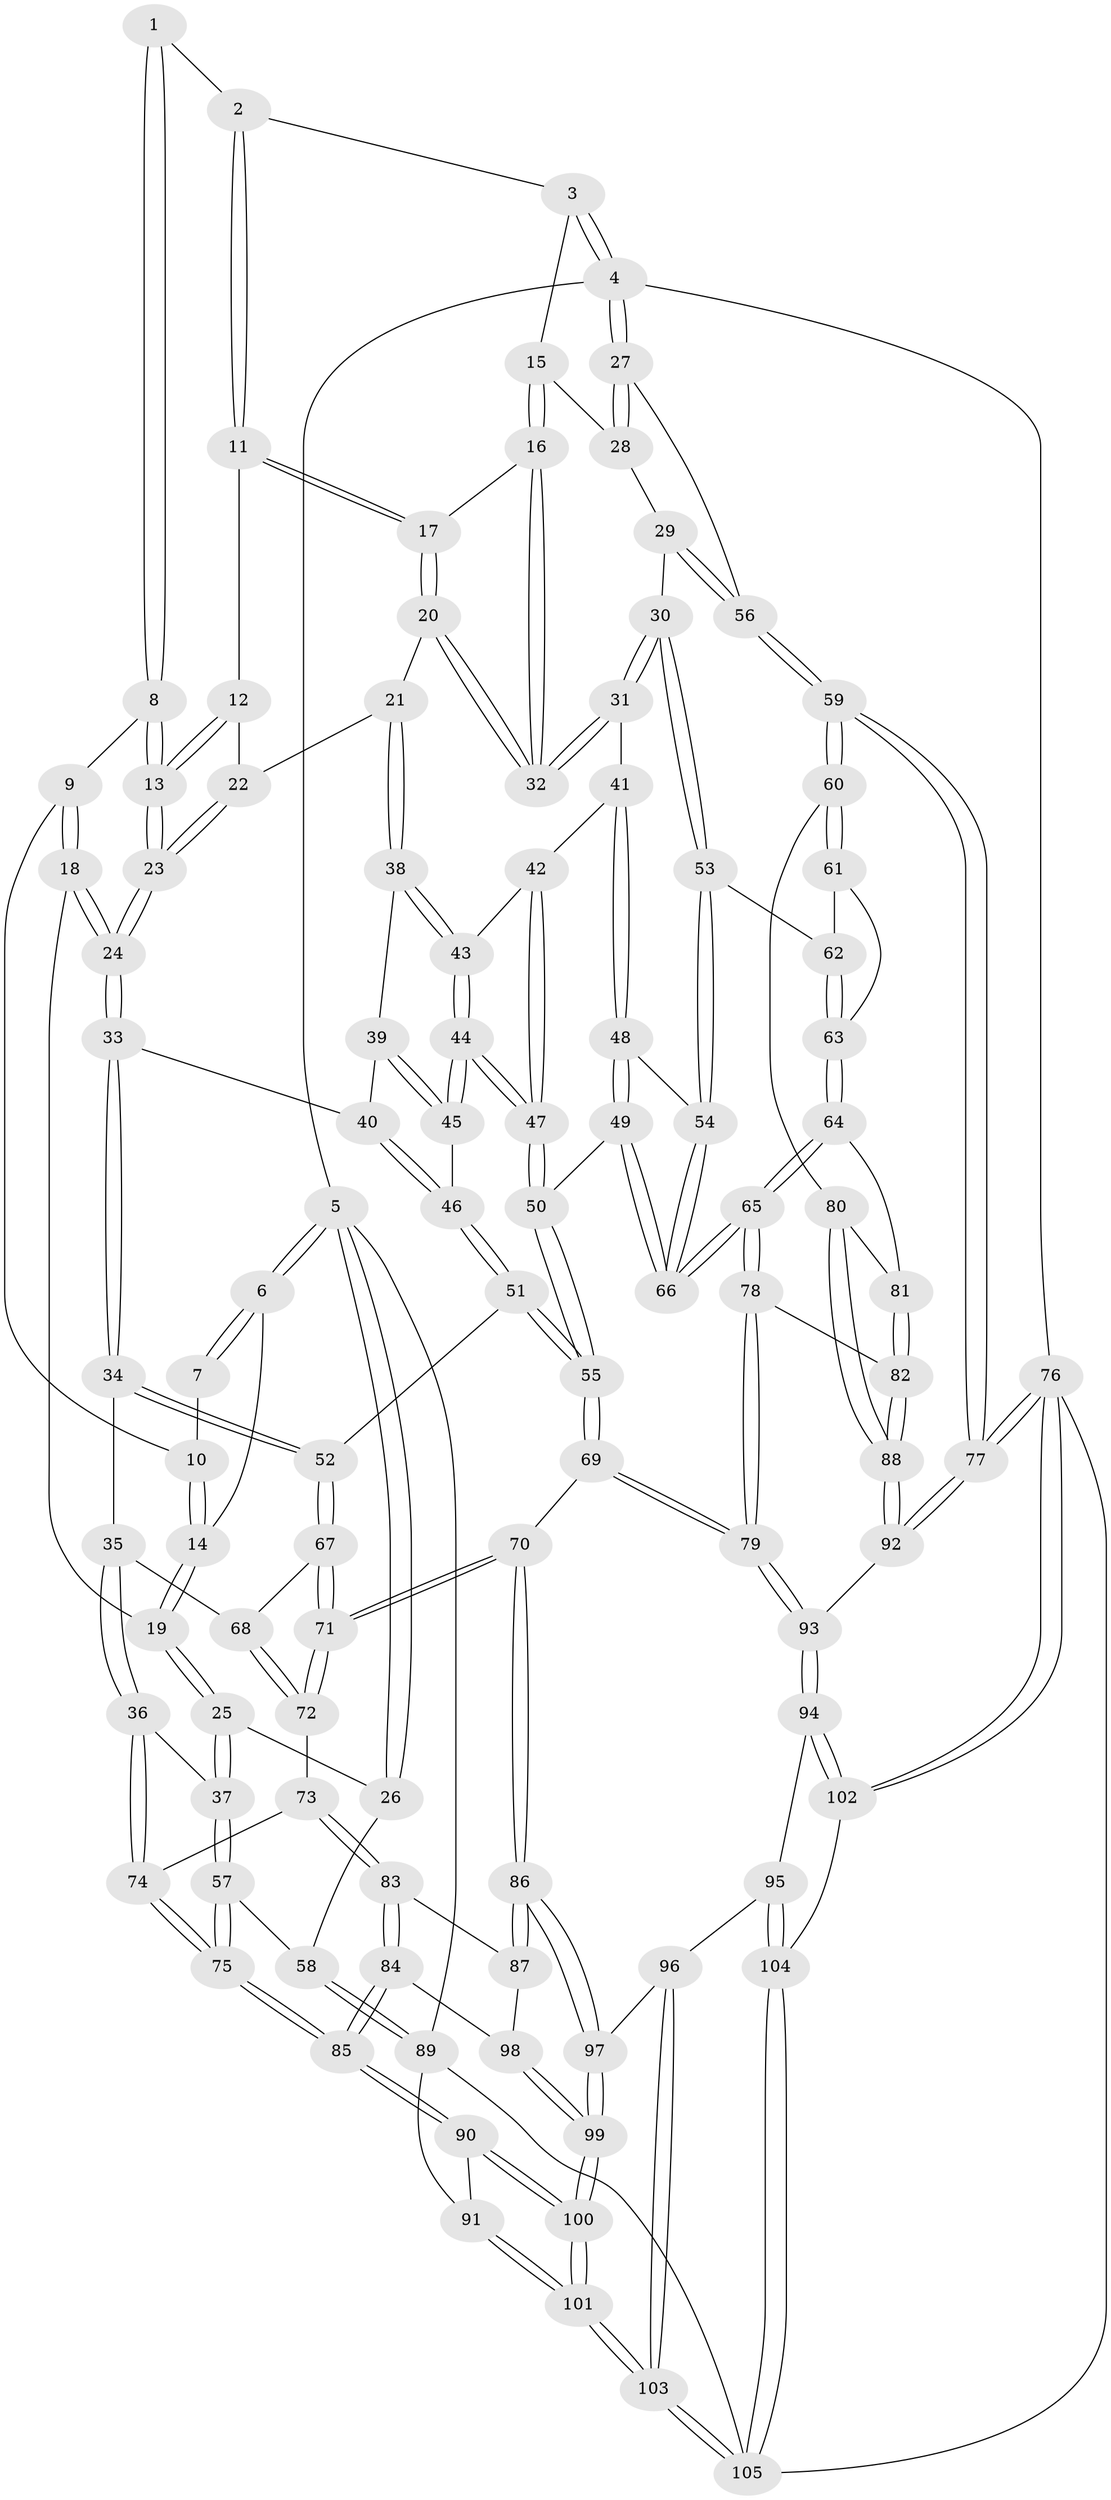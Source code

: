 // Generated by graph-tools (version 1.1) at 2025/03/03/09/25 03:03:25]
// undirected, 105 vertices, 259 edges
graph export_dot {
graph [start="1"]
  node [color=gray90,style=filled];
  1 [pos="+0.4069345259927464+0"];
  2 [pos="+0.6154851612307864+0"];
  3 [pos="+1+0"];
  4 [pos="+1+0"];
  5 [pos="+0+0"];
  6 [pos="+0+0"];
  7 [pos="+0.2737749404325092+0"];
  8 [pos="+0.36472065541079596+0.05202643519786385"];
  9 [pos="+0.32347616643891+0.06221291892867197"];
  10 [pos="+0.21728147320385358+0.06319562143670171"];
  11 [pos="+0.6318759195035567+0"];
  12 [pos="+0.5055526187895376+0.11941159723533343"];
  13 [pos="+0.3910172265689594+0.14487371158796575"];
  14 [pos="+0.15786178183335017+0.0960380338210258"];
  15 [pos="+0.8334645621592077+0.118442272738538"];
  16 [pos="+0.8249083546000011+0.12162290611824783"];
  17 [pos="+0.686157379414206+0.10585949586564837"];
  18 [pos="+0.19344483168890658+0.16134782727208175"];
  19 [pos="+0.15812294121321707+0.14626866463171967"];
  20 [pos="+0.6554967109433107+0.20137620941482648"];
  21 [pos="+0.6386554010992118+0.2122694456503505"];
  22 [pos="+0.5783958765248972+0.1968107012868197"];
  23 [pos="+0.37134002576861175+0.249218833895884"];
  24 [pos="+0.3553111530056683+0.2841628356824256"];
  25 [pos="+0.10725056593293154+0.185524323095482"];
  26 [pos="+0+0.16065889569518546"];
  27 [pos="+1+0.212974773582827"];
  28 [pos="+0.8556736919428307+0.13276961385569824"];
  29 [pos="+0.9418472765285203+0.3436577581774949"];
  30 [pos="+0.8818609142125114+0.36737492671574135"];
  31 [pos="+0.8239304091405993+0.3450701120862938"];
  32 [pos="+0.8036946634774217+0.31391827232879393"];
  33 [pos="+0.35505875204118165+0.29882498833099697"];
  34 [pos="+0.31084025624947587+0.36455839731679324"];
  35 [pos="+0.2594957308071831+0.39527242300837057"];
  36 [pos="+0.19742883686441884+0.42149969013685246"];
  37 [pos="+0.15465295385785116+0.41719628930916675"];
  38 [pos="+0.5989849840048551+0.2999325484334594"];
  39 [pos="+0.5609152781876426+0.3115455713580972"];
  40 [pos="+0.40171087421084806+0.3129592394670847"];
  41 [pos="+0.7222898090946681+0.39277136419071035"];
  42 [pos="+0.6805755890453691+0.3874854853398748"];
  43 [pos="+0.63041916903724+0.3565181683544054"];
  44 [pos="+0.5584825198025722+0.4473455887462186"];
  45 [pos="+0.5410845731942896+0.43514669884347756"];
  46 [pos="+0.5283157326666353+0.43150070847747707"];
  47 [pos="+0.5897699461760102+0.5103161095882721"];
  48 [pos="+0.7051802084489956+0.4941307211370029"];
  49 [pos="+0.6892436465382304+0.5123828761431973"];
  50 [pos="+0.5939388702164871+0.5375818939008945"];
  51 [pos="+0.43145473733078255+0.49482596466727446"];
  52 [pos="+0.4216119953582089+0.4941748496837997"];
  53 [pos="+0.8732841004159563+0.42550051538299566"];
  54 [pos="+0.8048668465988306+0.5042131812857403"];
  55 [pos="+0.5808433186341702+0.5653539414254848"];
  56 [pos="+1+0.2842405731872705"];
  57 [pos="+0.07594790885119222+0.43813884415864984"];
  58 [pos="+0+0.4618774070607087"];
  59 [pos="+1+0.6704389991299464"];
  60 [pos="+1+0.6300367362009602"];
  61 [pos="+0.9562886290922885+0.5755985523455953"];
  62 [pos="+0.8776850515887029+0.437625550197822"];
  63 [pos="+0.8593181143442828+0.602172464961196"];
  64 [pos="+0.8524453042823823+0.6072083556060756"];
  65 [pos="+0.7804601775395736+0.6156312580996764"];
  66 [pos="+0.7802788865699702+0.6145321414382936"];
  67 [pos="+0.41014535870216157+0.550122528797518"];
  68 [pos="+0.340217495444761+0.5533266306166514"];
  69 [pos="+0.576461256174887+0.6278025914700391"];
  70 [pos="+0.4462458782826195+0.6733940568542549"];
  71 [pos="+0.4219450309041145+0.6485020441137035"];
  72 [pos="+0.31979582724924116+0.6230198599214462"];
  73 [pos="+0.2940433611915523+0.6257959525477141"];
  74 [pos="+0.22057725639164252+0.5266687038773137"];
  75 [pos="+0.14760229716923054+0.6955035025716026"];
  76 [pos="+1+1"];
  77 [pos="+1+1"];
  78 [pos="+0.7677979575321406+0.6379111758909005"];
  79 [pos="+0.6718852242714547+0.715270715303515"];
  80 [pos="+0.9918382036667959+0.6485465408325456"];
  81 [pos="+0.8921539094289939+0.6615882760394012"];
  82 [pos="+0.8692763194536356+0.7178796896068206"];
  83 [pos="+0.2902542163867731+0.6323289748572881"];
  84 [pos="+0.15088781605344373+0.73416738275328"];
  85 [pos="+0.14216719147583867+0.7340255688130449"];
  86 [pos="+0.41565314790935565+0.7698955026986959"];
  87 [pos="+0.31432550995183306+0.7537683699314904"];
  88 [pos="+0.873039351663333+0.7289774984740965"];
  89 [pos="+0+0.7115787455306994"];
  90 [pos="+0.09421493277528997+0.7589885772540709"];
  91 [pos="+0.03156140349780504+0.7727414777090154"];
  92 [pos="+0.8825582874228298+0.8093983061468129"];
  93 [pos="+0.6814369239067137+0.7978634773054026"];
  94 [pos="+0.6791916039539851+0.8023346679909986"];
  95 [pos="+0.4933012054494394+0.8819645692787296"];
  96 [pos="+0.4824281704972357+0.8763132466864141"];
  97 [pos="+0.43803623399415115+0.8443666988486637"];
  98 [pos="+0.24742263114843563+0.7721147827340108"];
  99 [pos="+0.28712797958290337+0.9214662115376345"];
  100 [pos="+0.2617587328041861+0.9563106586429078"];
  101 [pos="+0.18552044287345293+1"];
  102 [pos="+0.7974652157663175+1"];
  103 [pos="+0.18500970524855093+1"];
  104 [pos="+0.5645398500798365+1"];
  105 [pos="+0.1781357950606776+1"];
  1 -- 2;
  1 -- 8;
  1 -- 8;
  2 -- 3;
  2 -- 11;
  2 -- 11;
  3 -- 4;
  3 -- 4;
  3 -- 15;
  4 -- 5;
  4 -- 27;
  4 -- 27;
  4 -- 76;
  5 -- 6;
  5 -- 6;
  5 -- 26;
  5 -- 26;
  5 -- 89;
  6 -- 7;
  6 -- 7;
  6 -- 14;
  7 -- 10;
  8 -- 9;
  8 -- 13;
  8 -- 13;
  9 -- 10;
  9 -- 18;
  9 -- 18;
  10 -- 14;
  10 -- 14;
  11 -- 12;
  11 -- 17;
  11 -- 17;
  12 -- 13;
  12 -- 13;
  12 -- 22;
  13 -- 23;
  13 -- 23;
  14 -- 19;
  14 -- 19;
  15 -- 16;
  15 -- 16;
  15 -- 28;
  16 -- 17;
  16 -- 32;
  16 -- 32;
  17 -- 20;
  17 -- 20;
  18 -- 19;
  18 -- 24;
  18 -- 24;
  19 -- 25;
  19 -- 25;
  20 -- 21;
  20 -- 32;
  20 -- 32;
  21 -- 22;
  21 -- 38;
  21 -- 38;
  22 -- 23;
  22 -- 23;
  23 -- 24;
  23 -- 24;
  24 -- 33;
  24 -- 33;
  25 -- 26;
  25 -- 37;
  25 -- 37;
  26 -- 58;
  27 -- 28;
  27 -- 28;
  27 -- 56;
  28 -- 29;
  29 -- 30;
  29 -- 56;
  29 -- 56;
  30 -- 31;
  30 -- 31;
  30 -- 53;
  30 -- 53;
  31 -- 32;
  31 -- 32;
  31 -- 41;
  33 -- 34;
  33 -- 34;
  33 -- 40;
  34 -- 35;
  34 -- 52;
  34 -- 52;
  35 -- 36;
  35 -- 36;
  35 -- 68;
  36 -- 37;
  36 -- 74;
  36 -- 74;
  37 -- 57;
  37 -- 57;
  38 -- 39;
  38 -- 43;
  38 -- 43;
  39 -- 40;
  39 -- 45;
  39 -- 45;
  40 -- 46;
  40 -- 46;
  41 -- 42;
  41 -- 48;
  41 -- 48;
  42 -- 43;
  42 -- 47;
  42 -- 47;
  43 -- 44;
  43 -- 44;
  44 -- 45;
  44 -- 45;
  44 -- 47;
  44 -- 47;
  45 -- 46;
  46 -- 51;
  46 -- 51;
  47 -- 50;
  47 -- 50;
  48 -- 49;
  48 -- 49;
  48 -- 54;
  49 -- 50;
  49 -- 66;
  49 -- 66;
  50 -- 55;
  50 -- 55;
  51 -- 52;
  51 -- 55;
  51 -- 55;
  52 -- 67;
  52 -- 67;
  53 -- 54;
  53 -- 54;
  53 -- 62;
  54 -- 66;
  54 -- 66;
  55 -- 69;
  55 -- 69;
  56 -- 59;
  56 -- 59;
  57 -- 58;
  57 -- 75;
  57 -- 75;
  58 -- 89;
  58 -- 89;
  59 -- 60;
  59 -- 60;
  59 -- 77;
  59 -- 77;
  60 -- 61;
  60 -- 61;
  60 -- 80;
  61 -- 62;
  61 -- 63;
  62 -- 63;
  62 -- 63;
  63 -- 64;
  63 -- 64;
  64 -- 65;
  64 -- 65;
  64 -- 81;
  65 -- 66;
  65 -- 66;
  65 -- 78;
  65 -- 78;
  67 -- 68;
  67 -- 71;
  67 -- 71;
  68 -- 72;
  68 -- 72;
  69 -- 70;
  69 -- 79;
  69 -- 79;
  70 -- 71;
  70 -- 71;
  70 -- 86;
  70 -- 86;
  71 -- 72;
  71 -- 72;
  72 -- 73;
  73 -- 74;
  73 -- 83;
  73 -- 83;
  74 -- 75;
  74 -- 75;
  75 -- 85;
  75 -- 85;
  76 -- 77;
  76 -- 77;
  76 -- 102;
  76 -- 102;
  76 -- 105;
  77 -- 92;
  77 -- 92;
  78 -- 79;
  78 -- 79;
  78 -- 82;
  79 -- 93;
  79 -- 93;
  80 -- 81;
  80 -- 88;
  80 -- 88;
  81 -- 82;
  81 -- 82;
  82 -- 88;
  82 -- 88;
  83 -- 84;
  83 -- 84;
  83 -- 87;
  84 -- 85;
  84 -- 85;
  84 -- 98;
  85 -- 90;
  85 -- 90;
  86 -- 87;
  86 -- 87;
  86 -- 97;
  86 -- 97;
  87 -- 98;
  88 -- 92;
  88 -- 92;
  89 -- 91;
  89 -- 105;
  90 -- 91;
  90 -- 100;
  90 -- 100;
  91 -- 101;
  91 -- 101;
  92 -- 93;
  93 -- 94;
  93 -- 94;
  94 -- 95;
  94 -- 102;
  94 -- 102;
  95 -- 96;
  95 -- 104;
  95 -- 104;
  96 -- 97;
  96 -- 103;
  96 -- 103;
  97 -- 99;
  97 -- 99;
  98 -- 99;
  98 -- 99;
  99 -- 100;
  99 -- 100;
  100 -- 101;
  100 -- 101;
  101 -- 103;
  101 -- 103;
  102 -- 104;
  103 -- 105;
  103 -- 105;
  104 -- 105;
  104 -- 105;
}
